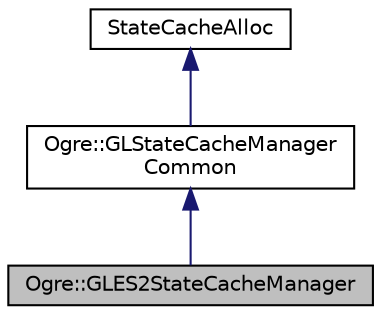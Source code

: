 digraph "Ogre::GLES2StateCacheManager"
{
  bgcolor="transparent";
  edge [fontname="Helvetica",fontsize="10",labelfontname="Helvetica",labelfontsize="10"];
  node [fontname="Helvetica",fontsize="10",shape=record];
  Node0 [label="Ogre::GLES2StateCacheManager",height=0.2,width=0.4,color="black", fillcolor="grey75", style="filled", fontcolor="black"];
  Node1 -> Node0 [dir="back",color="midnightblue",fontsize="10",style="solid",fontname="Helvetica"];
  Node1 [label="Ogre::GLStateCacheManager\lCommon",height=0.2,width=0.4,color="black",URL="$class_ogre_1_1_g_l_state_cache_manager_common.html",tooltip="An in memory cache of the OpenGL state. "];
  Node2 -> Node1 [dir="back",color="midnightblue",fontsize="10",style="solid",fontname="Helvetica"];
  Node2 [label="StateCacheAlloc",height=0.2,width=0.4,color="black",URL="$class_ogre_1_1_allocated_object.html"];
}

